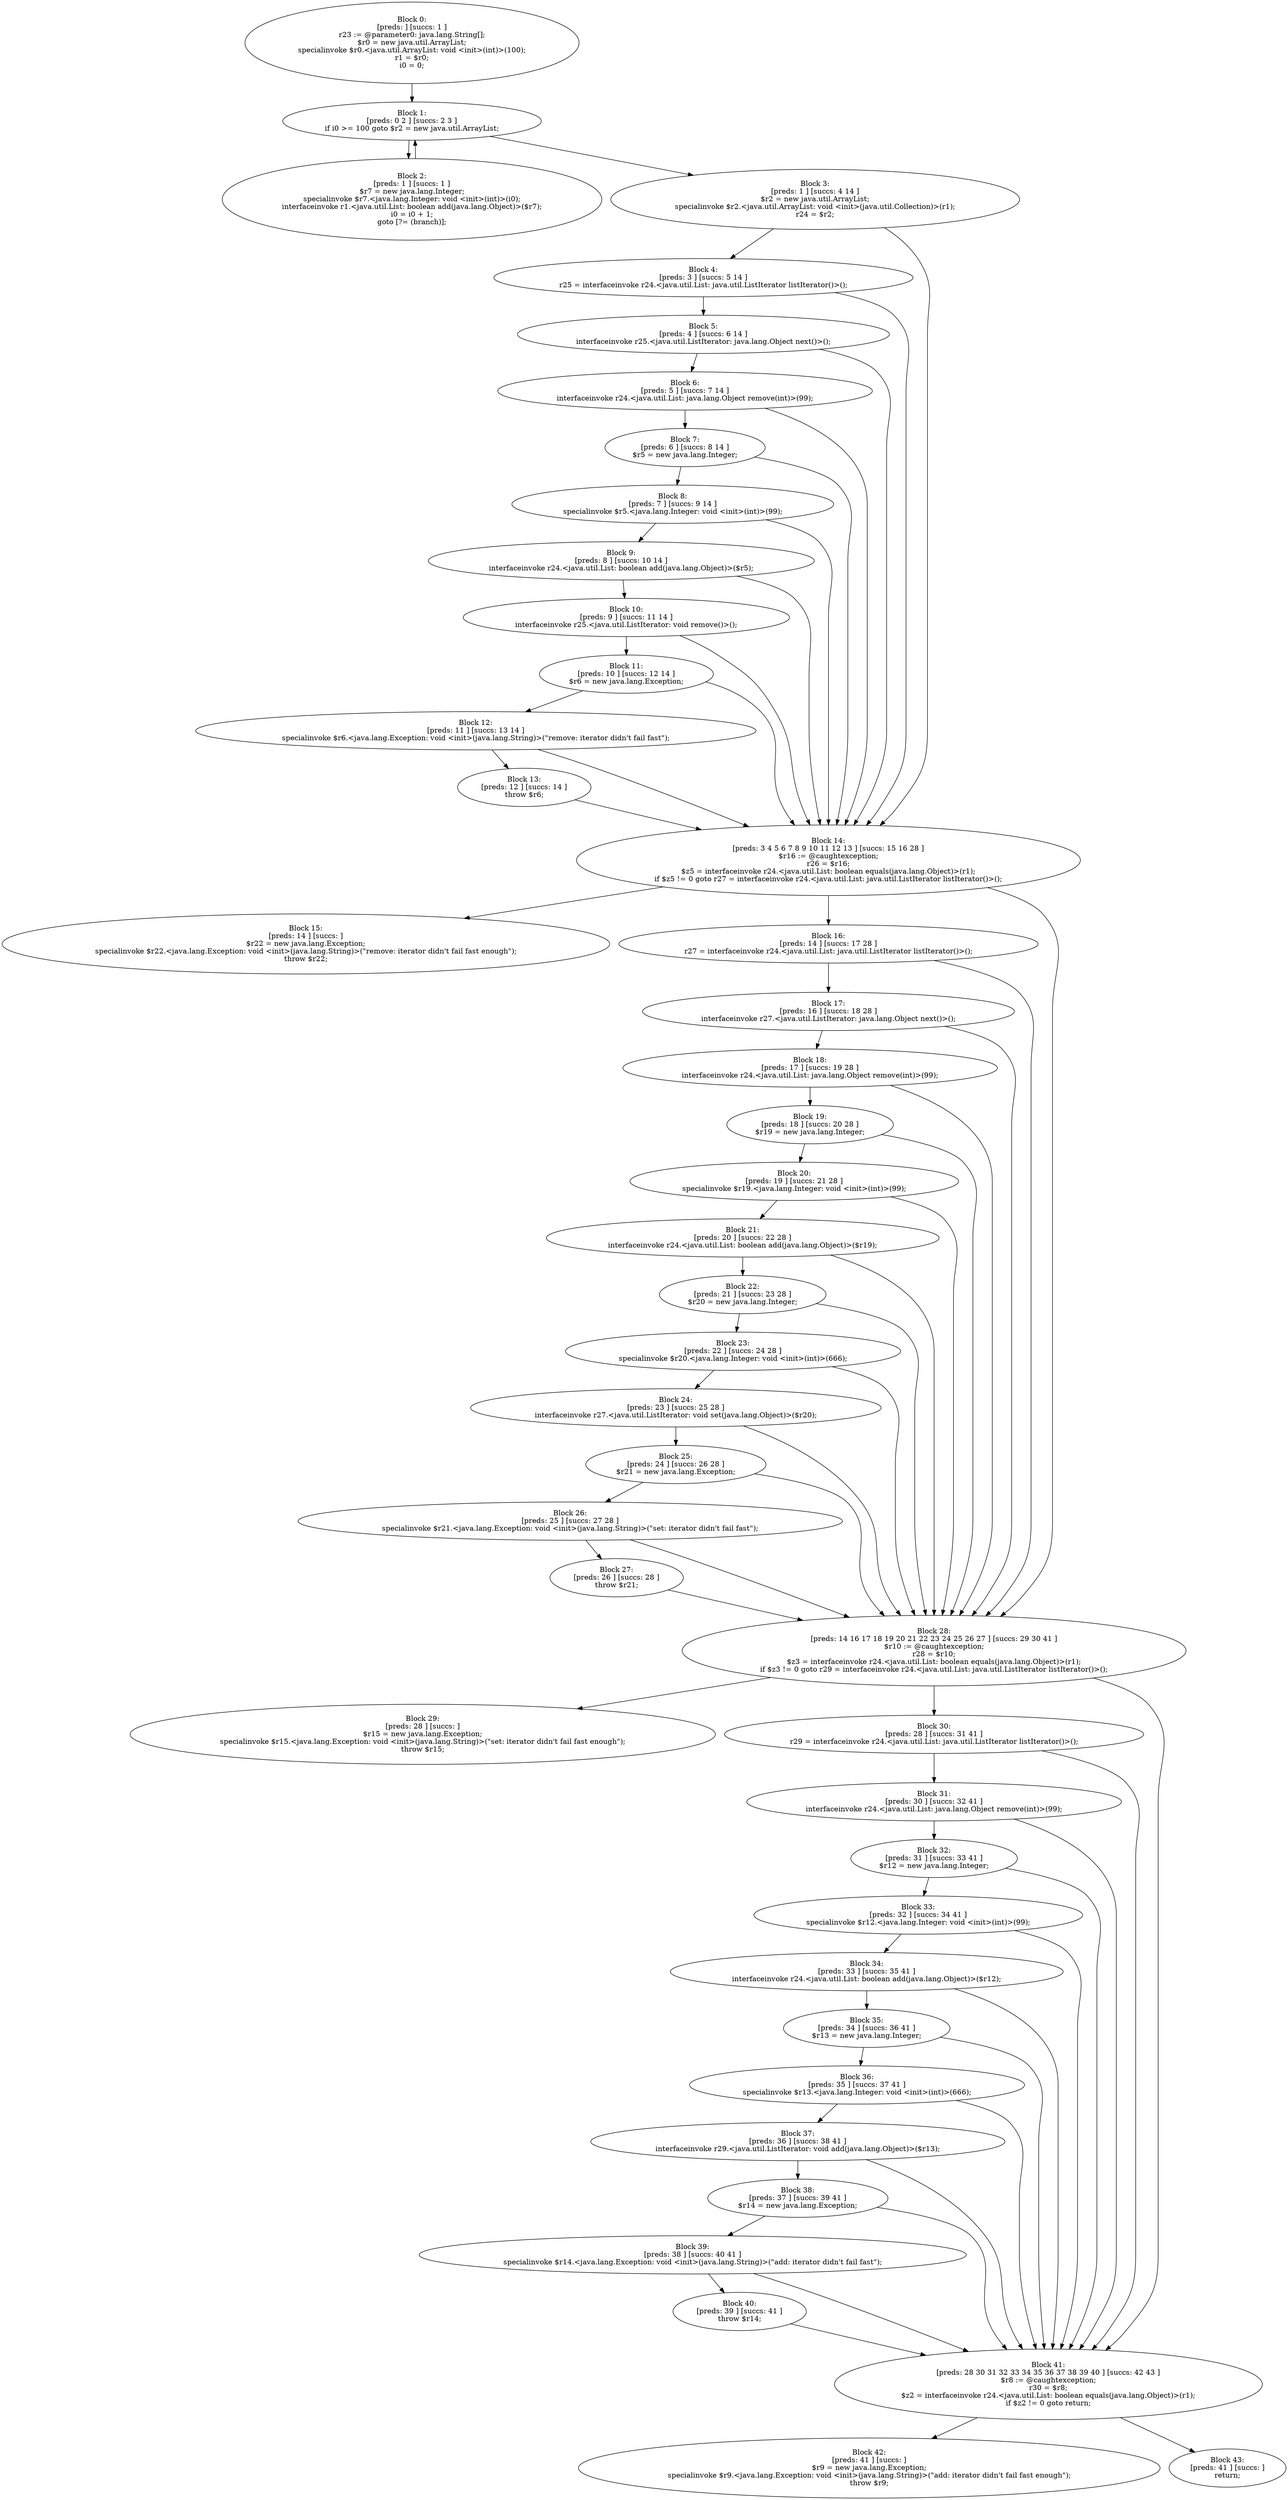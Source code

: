 digraph "unitGraph" {
    "Block 0:
[preds: ] [succs: 1 ]
r23 := @parameter0: java.lang.String[];
$r0 = new java.util.ArrayList;
specialinvoke $r0.<java.util.ArrayList: void <init>(int)>(100);
r1 = $r0;
i0 = 0;
"
    "Block 1:
[preds: 0 2 ] [succs: 2 3 ]
if i0 >= 100 goto $r2 = new java.util.ArrayList;
"
    "Block 2:
[preds: 1 ] [succs: 1 ]
$r7 = new java.lang.Integer;
specialinvoke $r7.<java.lang.Integer: void <init>(int)>(i0);
interfaceinvoke r1.<java.util.List: boolean add(java.lang.Object)>($r7);
i0 = i0 + 1;
goto [?= (branch)];
"
    "Block 3:
[preds: 1 ] [succs: 4 14 ]
$r2 = new java.util.ArrayList;
specialinvoke $r2.<java.util.ArrayList: void <init>(java.util.Collection)>(r1);
r24 = $r2;
"
    "Block 4:
[preds: 3 ] [succs: 5 14 ]
r25 = interfaceinvoke r24.<java.util.List: java.util.ListIterator listIterator()>();
"
    "Block 5:
[preds: 4 ] [succs: 6 14 ]
interfaceinvoke r25.<java.util.ListIterator: java.lang.Object next()>();
"
    "Block 6:
[preds: 5 ] [succs: 7 14 ]
interfaceinvoke r24.<java.util.List: java.lang.Object remove(int)>(99);
"
    "Block 7:
[preds: 6 ] [succs: 8 14 ]
$r5 = new java.lang.Integer;
"
    "Block 8:
[preds: 7 ] [succs: 9 14 ]
specialinvoke $r5.<java.lang.Integer: void <init>(int)>(99);
"
    "Block 9:
[preds: 8 ] [succs: 10 14 ]
interfaceinvoke r24.<java.util.List: boolean add(java.lang.Object)>($r5);
"
    "Block 10:
[preds: 9 ] [succs: 11 14 ]
interfaceinvoke r25.<java.util.ListIterator: void remove()>();
"
    "Block 11:
[preds: 10 ] [succs: 12 14 ]
$r6 = new java.lang.Exception;
"
    "Block 12:
[preds: 11 ] [succs: 13 14 ]
specialinvoke $r6.<java.lang.Exception: void <init>(java.lang.String)>(\"remove: iterator didn\'t fail fast\");
"
    "Block 13:
[preds: 12 ] [succs: 14 ]
throw $r6;
"
    "Block 14:
[preds: 3 4 5 6 7 8 9 10 11 12 13 ] [succs: 15 16 28 ]
$r16 := @caughtexception;
r26 = $r16;
$z5 = interfaceinvoke r24.<java.util.List: boolean equals(java.lang.Object)>(r1);
if $z5 != 0 goto r27 = interfaceinvoke r24.<java.util.List: java.util.ListIterator listIterator()>();
"
    "Block 15:
[preds: 14 ] [succs: ]
$r22 = new java.lang.Exception;
specialinvoke $r22.<java.lang.Exception: void <init>(java.lang.String)>(\"remove: iterator didn\'t fail fast enough\");
throw $r22;
"
    "Block 16:
[preds: 14 ] [succs: 17 28 ]
r27 = interfaceinvoke r24.<java.util.List: java.util.ListIterator listIterator()>();
"
    "Block 17:
[preds: 16 ] [succs: 18 28 ]
interfaceinvoke r27.<java.util.ListIterator: java.lang.Object next()>();
"
    "Block 18:
[preds: 17 ] [succs: 19 28 ]
interfaceinvoke r24.<java.util.List: java.lang.Object remove(int)>(99);
"
    "Block 19:
[preds: 18 ] [succs: 20 28 ]
$r19 = new java.lang.Integer;
"
    "Block 20:
[preds: 19 ] [succs: 21 28 ]
specialinvoke $r19.<java.lang.Integer: void <init>(int)>(99);
"
    "Block 21:
[preds: 20 ] [succs: 22 28 ]
interfaceinvoke r24.<java.util.List: boolean add(java.lang.Object)>($r19);
"
    "Block 22:
[preds: 21 ] [succs: 23 28 ]
$r20 = new java.lang.Integer;
"
    "Block 23:
[preds: 22 ] [succs: 24 28 ]
specialinvoke $r20.<java.lang.Integer: void <init>(int)>(666);
"
    "Block 24:
[preds: 23 ] [succs: 25 28 ]
interfaceinvoke r27.<java.util.ListIterator: void set(java.lang.Object)>($r20);
"
    "Block 25:
[preds: 24 ] [succs: 26 28 ]
$r21 = new java.lang.Exception;
"
    "Block 26:
[preds: 25 ] [succs: 27 28 ]
specialinvoke $r21.<java.lang.Exception: void <init>(java.lang.String)>(\"set: iterator didn\'t fail fast\");
"
    "Block 27:
[preds: 26 ] [succs: 28 ]
throw $r21;
"
    "Block 28:
[preds: 14 16 17 18 19 20 21 22 23 24 25 26 27 ] [succs: 29 30 41 ]
$r10 := @caughtexception;
r28 = $r10;
$z3 = interfaceinvoke r24.<java.util.List: boolean equals(java.lang.Object)>(r1);
if $z3 != 0 goto r29 = interfaceinvoke r24.<java.util.List: java.util.ListIterator listIterator()>();
"
    "Block 29:
[preds: 28 ] [succs: ]
$r15 = new java.lang.Exception;
specialinvoke $r15.<java.lang.Exception: void <init>(java.lang.String)>(\"set: iterator didn\'t fail fast enough\");
throw $r15;
"
    "Block 30:
[preds: 28 ] [succs: 31 41 ]
r29 = interfaceinvoke r24.<java.util.List: java.util.ListIterator listIterator()>();
"
    "Block 31:
[preds: 30 ] [succs: 32 41 ]
interfaceinvoke r24.<java.util.List: java.lang.Object remove(int)>(99);
"
    "Block 32:
[preds: 31 ] [succs: 33 41 ]
$r12 = new java.lang.Integer;
"
    "Block 33:
[preds: 32 ] [succs: 34 41 ]
specialinvoke $r12.<java.lang.Integer: void <init>(int)>(99);
"
    "Block 34:
[preds: 33 ] [succs: 35 41 ]
interfaceinvoke r24.<java.util.List: boolean add(java.lang.Object)>($r12);
"
    "Block 35:
[preds: 34 ] [succs: 36 41 ]
$r13 = new java.lang.Integer;
"
    "Block 36:
[preds: 35 ] [succs: 37 41 ]
specialinvoke $r13.<java.lang.Integer: void <init>(int)>(666);
"
    "Block 37:
[preds: 36 ] [succs: 38 41 ]
interfaceinvoke r29.<java.util.ListIterator: void add(java.lang.Object)>($r13);
"
    "Block 38:
[preds: 37 ] [succs: 39 41 ]
$r14 = new java.lang.Exception;
"
    "Block 39:
[preds: 38 ] [succs: 40 41 ]
specialinvoke $r14.<java.lang.Exception: void <init>(java.lang.String)>(\"add: iterator didn\'t fail fast\");
"
    "Block 40:
[preds: 39 ] [succs: 41 ]
throw $r14;
"
    "Block 41:
[preds: 28 30 31 32 33 34 35 36 37 38 39 40 ] [succs: 42 43 ]
$r8 := @caughtexception;
r30 = $r8;
$z2 = interfaceinvoke r24.<java.util.List: boolean equals(java.lang.Object)>(r1);
if $z2 != 0 goto return;
"
    "Block 42:
[preds: 41 ] [succs: ]
$r9 = new java.lang.Exception;
specialinvoke $r9.<java.lang.Exception: void <init>(java.lang.String)>(\"add: iterator didn\'t fail fast enough\");
throw $r9;
"
    "Block 43:
[preds: 41 ] [succs: ]
return;
"
    "Block 0:
[preds: ] [succs: 1 ]
r23 := @parameter0: java.lang.String[];
$r0 = new java.util.ArrayList;
specialinvoke $r0.<java.util.ArrayList: void <init>(int)>(100);
r1 = $r0;
i0 = 0;
"->"Block 1:
[preds: 0 2 ] [succs: 2 3 ]
if i0 >= 100 goto $r2 = new java.util.ArrayList;
";
    "Block 1:
[preds: 0 2 ] [succs: 2 3 ]
if i0 >= 100 goto $r2 = new java.util.ArrayList;
"->"Block 2:
[preds: 1 ] [succs: 1 ]
$r7 = new java.lang.Integer;
specialinvoke $r7.<java.lang.Integer: void <init>(int)>(i0);
interfaceinvoke r1.<java.util.List: boolean add(java.lang.Object)>($r7);
i0 = i0 + 1;
goto [?= (branch)];
";
    "Block 1:
[preds: 0 2 ] [succs: 2 3 ]
if i0 >= 100 goto $r2 = new java.util.ArrayList;
"->"Block 3:
[preds: 1 ] [succs: 4 14 ]
$r2 = new java.util.ArrayList;
specialinvoke $r2.<java.util.ArrayList: void <init>(java.util.Collection)>(r1);
r24 = $r2;
";
    "Block 2:
[preds: 1 ] [succs: 1 ]
$r7 = new java.lang.Integer;
specialinvoke $r7.<java.lang.Integer: void <init>(int)>(i0);
interfaceinvoke r1.<java.util.List: boolean add(java.lang.Object)>($r7);
i0 = i0 + 1;
goto [?= (branch)];
"->"Block 1:
[preds: 0 2 ] [succs: 2 3 ]
if i0 >= 100 goto $r2 = new java.util.ArrayList;
";
    "Block 3:
[preds: 1 ] [succs: 4 14 ]
$r2 = new java.util.ArrayList;
specialinvoke $r2.<java.util.ArrayList: void <init>(java.util.Collection)>(r1);
r24 = $r2;
"->"Block 4:
[preds: 3 ] [succs: 5 14 ]
r25 = interfaceinvoke r24.<java.util.List: java.util.ListIterator listIterator()>();
";
    "Block 3:
[preds: 1 ] [succs: 4 14 ]
$r2 = new java.util.ArrayList;
specialinvoke $r2.<java.util.ArrayList: void <init>(java.util.Collection)>(r1);
r24 = $r2;
"->"Block 14:
[preds: 3 4 5 6 7 8 9 10 11 12 13 ] [succs: 15 16 28 ]
$r16 := @caughtexception;
r26 = $r16;
$z5 = interfaceinvoke r24.<java.util.List: boolean equals(java.lang.Object)>(r1);
if $z5 != 0 goto r27 = interfaceinvoke r24.<java.util.List: java.util.ListIterator listIterator()>();
";
    "Block 4:
[preds: 3 ] [succs: 5 14 ]
r25 = interfaceinvoke r24.<java.util.List: java.util.ListIterator listIterator()>();
"->"Block 5:
[preds: 4 ] [succs: 6 14 ]
interfaceinvoke r25.<java.util.ListIterator: java.lang.Object next()>();
";
    "Block 4:
[preds: 3 ] [succs: 5 14 ]
r25 = interfaceinvoke r24.<java.util.List: java.util.ListIterator listIterator()>();
"->"Block 14:
[preds: 3 4 5 6 7 8 9 10 11 12 13 ] [succs: 15 16 28 ]
$r16 := @caughtexception;
r26 = $r16;
$z5 = interfaceinvoke r24.<java.util.List: boolean equals(java.lang.Object)>(r1);
if $z5 != 0 goto r27 = interfaceinvoke r24.<java.util.List: java.util.ListIterator listIterator()>();
";
    "Block 5:
[preds: 4 ] [succs: 6 14 ]
interfaceinvoke r25.<java.util.ListIterator: java.lang.Object next()>();
"->"Block 6:
[preds: 5 ] [succs: 7 14 ]
interfaceinvoke r24.<java.util.List: java.lang.Object remove(int)>(99);
";
    "Block 5:
[preds: 4 ] [succs: 6 14 ]
interfaceinvoke r25.<java.util.ListIterator: java.lang.Object next()>();
"->"Block 14:
[preds: 3 4 5 6 7 8 9 10 11 12 13 ] [succs: 15 16 28 ]
$r16 := @caughtexception;
r26 = $r16;
$z5 = interfaceinvoke r24.<java.util.List: boolean equals(java.lang.Object)>(r1);
if $z5 != 0 goto r27 = interfaceinvoke r24.<java.util.List: java.util.ListIterator listIterator()>();
";
    "Block 6:
[preds: 5 ] [succs: 7 14 ]
interfaceinvoke r24.<java.util.List: java.lang.Object remove(int)>(99);
"->"Block 7:
[preds: 6 ] [succs: 8 14 ]
$r5 = new java.lang.Integer;
";
    "Block 6:
[preds: 5 ] [succs: 7 14 ]
interfaceinvoke r24.<java.util.List: java.lang.Object remove(int)>(99);
"->"Block 14:
[preds: 3 4 5 6 7 8 9 10 11 12 13 ] [succs: 15 16 28 ]
$r16 := @caughtexception;
r26 = $r16;
$z5 = interfaceinvoke r24.<java.util.List: boolean equals(java.lang.Object)>(r1);
if $z5 != 0 goto r27 = interfaceinvoke r24.<java.util.List: java.util.ListIterator listIterator()>();
";
    "Block 7:
[preds: 6 ] [succs: 8 14 ]
$r5 = new java.lang.Integer;
"->"Block 8:
[preds: 7 ] [succs: 9 14 ]
specialinvoke $r5.<java.lang.Integer: void <init>(int)>(99);
";
    "Block 7:
[preds: 6 ] [succs: 8 14 ]
$r5 = new java.lang.Integer;
"->"Block 14:
[preds: 3 4 5 6 7 8 9 10 11 12 13 ] [succs: 15 16 28 ]
$r16 := @caughtexception;
r26 = $r16;
$z5 = interfaceinvoke r24.<java.util.List: boolean equals(java.lang.Object)>(r1);
if $z5 != 0 goto r27 = interfaceinvoke r24.<java.util.List: java.util.ListIterator listIterator()>();
";
    "Block 8:
[preds: 7 ] [succs: 9 14 ]
specialinvoke $r5.<java.lang.Integer: void <init>(int)>(99);
"->"Block 9:
[preds: 8 ] [succs: 10 14 ]
interfaceinvoke r24.<java.util.List: boolean add(java.lang.Object)>($r5);
";
    "Block 8:
[preds: 7 ] [succs: 9 14 ]
specialinvoke $r5.<java.lang.Integer: void <init>(int)>(99);
"->"Block 14:
[preds: 3 4 5 6 7 8 9 10 11 12 13 ] [succs: 15 16 28 ]
$r16 := @caughtexception;
r26 = $r16;
$z5 = interfaceinvoke r24.<java.util.List: boolean equals(java.lang.Object)>(r1);
if $z5 != 0 goto r27 = interfaceinvoke r24.<java.util.List: java.util.ListIterator listIterator()>();
";
    "Block 9:
[preds: 8 ] [succs: 10 14 ]
interfaceinvoke r24.<java.util.List: boolean add(java.lang.Object)>($r5);
"->"Block 10:
[preds: 9 ] [succs: 11 14 ]
interfaceinvoke r25.<java.util.ListIterator: void remove()>();
";
    "Block 9:
[preds: 8 ] [succs: 10 14 ]
interfaceinvoke r24.<java.util.List: boolean add(java.lang.Object)>($r5);
"->"Block 14:
[preds: 3 4 5 6 7 8 9 10 11 12 13 ] [succs: 15 16 28 ]
$r16 := @caughtexception;
r26 = $r16;
$z5 = interfaceinvoke r24.<java.util.List: boolean equals(java.lang.Object)>(r1);
if $z5 != 0 goto r27 = interfaceinvoke r24.<java.util.List: java.util.ListIterator listIterator()>();
";
    "Block 10:
[preds: 9 ] [succs: 11 14 ]
interfaceinvoke r25.<java.util.ListIterator: void remove()>();
"->"Block 11:
[preds: 10 ] [succs: 12 14 ]
$r6 = new java.lang.Exception;
";
    "Block 10:
[preds: 9 ] [succs: 11 14 ]
interfaceinvoke r25.<java.util.ListIterator: void remove()>();
"->"Block 14:
[preds: 3 4 5 6 7 8 9 10 11 12 13 ] [succs: 15 16 28 ]
$r16 := @caughtexception;
r26 = $r16;
$z5 = interfaceinvoke r24.<java.util.List: boolean equals(java.lang.Object)>(r1);
if $z5 != 0 goto r27 = interfaceinvoke r24.<java.util.List: java.util.ListIterator listIterator()>();
";
    "Block 11:
[preds: 10 ] [succs: 12 14 ]
$r6 = new java.lang.Exception;
"->"Block 12:
[preds: 11 ] [succs: 13 14 ]
specialinvoke $r6.<java.lang.Exception: void <init>(java.lang.String)>(\"remove: iterator didn\'t fail fast\");
";
    "Block 11:
[preds: 10 ] [succs: 12 14 ]
$r6 = new java.lang.Exception;
"->"Block 14:
[preds: 3 4 5 6 7 8 9 10 11 12 13 ] [succs: 15 16 28 ]
$r16 := @caughtexception;
r26 = $r16;
$z5 = interfaceinvoke r24.<java.util.List: boolean equals(java.lang.Object)>(r1);
if $z5 != 0 goto r27 = interfaceinvoke r24.<java.util.List: java.util.ListIterator listIterator()>();
";
    "Block 12:
[preds: 11 ] [succs: 13 14 ]
specialinvoke $r6.<java.lang.Exception: void <init>(java.lang.String)>(\"remove: iterator didn\'t fail fast\");
"->"Block 13:
[preds: 12 ] [succs: 14 ]
throw $r6;
";
    "Block 12:
[preds: 11 ] [succs: 13 14 ]
specialinvoke $r6.<java.lang.Exception: void <init>(java.lang.String)>(\"remove: iterator didn\'t fail fast\");
"->"Block 14:
[preds: 3 4 5 6 7 8 9 10 11 12 13 ] [succs: 15 16 28 ]
$r16 := @caughtexception;
r26 = $r16;
$z5 = interfaceinvoke r24.<java.util.List: boolean equals(java.lang.Object)>(r1);
if $z5 != 0 goto r27 = interfaceinvoke r24.<java.util.List: java.util.ListIterator listIterator()>();
";
    "Block 13:
[preds: 12 ] [succs: 14 ]
throw $r6;
"->"Block 14:
[preds: 3 4 5 6 7 8 9 10 11 12 13 ] [succs: 15 16 28 ]
$r16 := @caughtexception;
r26 = $r16;
$z5 = interfaceinvoke r24.<java.util.List: boolean equals(java.lang.Object)>(r1);
if $z5 != 0 goto r27 = interfaceinvoke r24.<java.util.List: java.util.ListIterator listIterator()>();
";
    "Block 14:
[preds: 3 4 5 6 7 8 9 10 11 12 13 ] [succs: 15 16 28 ]
$r16 := @caughtexception;
r26 = $r16;
$z5 = interfaceinvoke r24.<java.util.List: boolean equals(java.lang.Object)>(r1);
if $z5 != 0 goto r27 = interfaceinvoke r24.<java.util.List: java.util.ListIterator listIterator()>();
"->"Block 15:
[preds: 14 ] [succs: ]
$r22 = new java.lang.Exception;
specialinvoke $r22.<java.lang.Exception: void <init>(java.lang.String)>(\"remove: iterator didn\'t fail fast enough\");
throw $r22;
";
    "Block 14:
[preds: 3 4 5 6 7 8 9 10 11 12 13 ] [succs: 15 16 28 ]
$r16 := @caughtexception;
r26 = $r16;
$z5 = interfaceinvoke r24.<java.util.List: boolean equals(java.lang.Object)>(r1);
if $z5 != 0 goto r27 = interfaceinvoke r24.<java.util.List: java.util.ListIterator listIterator()>();
"->"Block 16:
[preds: 14 ] [succs: 17 28 ]
r27 = interfaceinvoke r24.<java.util.List: java.util.ListIterator listIterator()>();
";
    "Block 14:
[preds: 3 4 5 6 7 8 9 10 11 12 13 ] [succs: 15 16 28 ]
$r16 := @caughtexception;
r26 = $r16;
$z5 = interfaceinvoke r24.<java.util.List: boolean equals(java.lang.Object)>(r1);
if $z5 != 0 goto r27 = interfaceinvoke r24.<java.util.List: java.util.ListIterator listIterator()>();
"->"Block 28:
[preds: 14 16 17 18 19 20 21 22 23 24 25 26 27 ] [succs: 29 30 41 ]
$r10 := @caughtexception;
r28 = $r10;
$z3 = interfaceinvoke r24.<java.util.List: boolean equals(java.lang.Object)>(r1);
if $z3 != 0 goto r29 = interfaceinvoke r24.<java.util.List: java.util.ListIterator listIterator()>();
";
    "Block 16:
[preds: 14 ] [succs: 17 28 ]
r27 = interfaceinvoke r24.<java.util.List: java.util.ListIterator listIterator()>();
"->"Block 17:
[preds: 16 ] [succs: 18 28 ]
interfaceinvoke r27.<java.util.ListIterator: java.lang.Object next()>();
";
    "Block 16:
[preds: 14 ] [succs: 17 28 ]
r27 = interfaceinvoke r24.<java.util.List: java.util.ListIterator listIterator()>();
"->"Block 28:
[preds: 14 16 17 18 19 20 21 22 23 24 25 26 27 ] [succs: 29 30 41 ]
$r10 := @caughtexception;
r28 = $r10;
$z3 = interfaceinvoke r24.<java.util.List: boolean equals(java.lang.Object)>(r1);
if $z3 != 0 goto r29 = interfaceinvoke r24.<java.util.List: java.util.ListIterator listIterator()>();
";
    "Block 17:
[preds: 16 ] [succs: 18 28 ]
interfaceinvoke r27.<java.util.ListIterator: java.lang.Object next()>();
"->"Block 18:
[preds: 17 ] [succs: 19 28 ]
interfaceinvoke r24.<java.util.List: java.lang.Object remove(int)>(99);
";
    "Block 17:
[preds: 16 ] [succs: 18 28 ]
interfaceinvoke r27.<java.util.ListIterator: java.lang.Object next()>();
"->"Block 28:
[preds: 14 16 17 18 19 20 21 22 23 24 25 26 27 ] [succs: 29 30 41 ]
$r10 := @caughtexception;
r28 = $r10;
$z3 = interfaceinvoke r24.<java.util.List: boolean equals(java.lang.Object)>(r1);
if $z3 != 0 goto r29 = interfaceinvoke r24.<java.util.List: java.util.ListIterator listIterator()>();
";
    "Block 18:
[preds: 17 ] [succs: 19 28 ]
interfaceinvoke r24.<java.util.List: java.lang.Object remove(int)>(99);
"->"Block 19:
[preds: 18 ] [succs: 20 28 ]
$r19 = new java.lang.Integer;
";
    "Block 18:
[preds: 17 ] [succs: 19 28 ]
interfaceinvoke r24.<java.util.List: java.lang.Object remove(int)>(99);
"->"Block 28:
[preds: 14 16 17 18 19 20 21 22 23 24 25 26 27 ] [succs: 29 30 41 ]
$r10 := @caughtexception;
r28 = $r10;
$z3 = interfaceinvoke r24.<java.util.List: boolean equals(java.lang.Object)>(r1);
if $z3 != 0 goto r29 = interfaceinvoke r24.<java.util.List: java.util.ListIterator listIterator()>();
";
    "Block 19:
[preds: 18 ] [succs: 20 28 ]
$r19 = new java.lang.Integer;
"->"Block 20:
[preds: 19 ] [succs: 21 28 ]
specialinvoke $r19.<java.lang.Integer: void <init>(int)>(99);
";
    "Block 19:
[preds: 18 ] [succs: 20 28 ]
$r19 = new java.lang.Integer;
"->"Block 28:
[preds: 14 16 17 18 19 20 21 22 23 24 25 26 27 ] [succs: 29 30 41 ]
$r10 := @caughtexception;
r28 = $r10;
$z3 = interfaceinvoke r24.<java.util.List: boolean equals(java.lang.Object)>(r1);
if $z3 != 0 goto r29 = interfaceinvoke r24.<java.util.List: java.util.ListIterator listIterator()>();
";
    "Block 20:
[preds: 19 ] [succs: 21 28 ]
specialinvoke $r19.<java.lang.Integer: void <init>(int)>(99);
"->"Block 21:
[preds: 20 ] [succs: 22 28 ]
interfaceinvoke r24.<java.util.List: boolean add(java.lang.Object)>($r19);
";
    "Block 20:
[preds: 19 ] [succs: 21 28 ]
specialinvoke $r19.<java.lang.Integer: void <init>(int)>(99);
"->"Block 28:
[preds: 14 16 17 18 19 20 21 22 23 24 25 26 27 ] [succs: 29 30 41 ]
$r10 := @caughtexception;
r28 = $r10;
$z3 = interfaceinvoke r24.<java.util.List: boolean equals(java.lang.Object)>(r1);
if $z3 != 0 goto r29 = interfaceinvoke r24.<java.util.List: java.util.ListIterator listIterator()>();
";
    "Block 21:
[preds: 20 ] [succs: 22 28 ]
interfaceinvoke r24.<java.util.List: boolean add(java.lang.Object)>($r19);
"->"Block 22:
[preds: 21 ] [succs: 23 28 ]
$r20 = new java.lang.Integer;
";
    "Block 21:
[preds: 20 ] [succs: 22 28 ]
interfaceinvoke r24.<java.util.List: boolean add(java.lang.Object)>($r19);
"->"Block 28:
[preds: 14 16 17 18 19 20 21 22 23 24 25 26 27 ] [succs: 29 30 41 ]
$r10 := @caughtexception;
r28 = $r10;
$z3 = interfaceinvoke r24.<java.util.List: boolean equals(java.lang.Object)>(r1);
if $z3 != 0 goto r29 = interfaceinvoke r24.<java.util.List: java.util.ListIterator listIterator()>();
";
    "Block 22:
[preds: 21 ] [succs: 23 28 ]
$r20 = new java.lang.Integer;
"->"Block 23:
[preds: 22 ] [succs: 24 28 ]
specialinvoke $r20.<java.lang.Integer: void <init>(int)>(666);
";
    "Block 22:
[preds: 21 ] [succs: 23 28 ]
$r20 = new java.lang.Integer;
"->"Block 28:
[preds: 14 16 17 18 19 20 21 22 23 24 25 26 27 ] [succs: 29 30 41 ]
$r10 := @caughtexception;
r28 = $r10;
$z3 = interfaceinvoke r24.<java.util.List: boolean equals(java.lang.Object)>(r1);
if $z3 != 0 goto r29 = interfaceinvoke r24.<java.util.List: java.util.ListIterator listIterator()>();
";
    "Block 23:
[preds: 22 ] [succs: 24 28 ]
specialinvoke $r20.<java.lang.Integer: void <init>(int)>(666);
"->"Block 24:
[preds: 23 ] [succs: 25 28 ]
interfaceinvoke r27.<java.util.ListIterator: void set(java.lang.Object)>($r20);
";
    "Block 23:
[preds: 22 ] [succs: 24 28 ]
specialinvoke $r20.<java.lang.Integer: void <init>(int)>(666);
"->"Block 28:
[preds: 14 16 17 18 19 20 21 22 23 24 25 26 27 ] [succs: 29 30 41 ]
$r10 := @caughtexception;
r28 = $r10;
$z3 = interfaceinvoke r24.<java.util.List: boolean equals(java.lang.Object)>(r1);
if $z3 != 0 goto r29 = interfaceinvoke r24.<java.util.List: java.util.ListIterator listIterator()>();
";
    "Block 24:
[preds: 23 ] [succs: 25 28 ]
interfaceinvoke r27.<java.util.ListIterator: void set(java.lang.Object)>($r20);
"->"Block 25:
[preds: 24 ] [succs: 26 28 ]
$r21 = new java.lang.Exception;
";
    "Block 24:
[preds: 23 ] [succs: 25 28 ]
interfaceinvoke r27.<java.util.ListIterator: void set(java.lang.Object)>($r20);
"->"Block 28:
[preds: 14 16 17 18 19 20 21 22 23 24 25 26 27 ] [succs: 29 30 41 ]
$r10 := @caughtexception;
r28 = $r10;
$z3 = interfaceinvoke r24.<java.util.List: boolean equals(java.lang.Object)>(r1);
if $z3 != 0 goto r29 = interfaceinvoke r24.<java.util.List: java.util.ListIterator listIterator()>();
";
    "Block 25:
[preds: 24 ] [succs: 26 28 ]
$r21 = new java.lang.Exception;
"->"Block 26:
[preds: 25 ] [succs: 27 28 ]
specialinvoke $r21.<java.lang.Exception: void <init>(java.lang.String)>(\"set: iterator didn\'t fail fast\");
";
    "Block 25:
[preds: 24 ] [succs: 26 28 ]
$r21 = new java.lang.Exception;
"->"Block 28:
[preds: 14 16 17 18 19 20 21 22 23 24 25 26 27 ] [succs: 29 30 41 ]
$r10 := @caughtexception;
r28 = $r10;
$z3 = interfaceinvoke r24.<java.util.List: boolean equals(java.lang.Object)>(r1);
if $z3 != 0 goto r29 = interfaceinvoke r24.<java.util.List: java.util.ListIterator listIterator()>();
";
    "Block 26:
[preds: 25 ] [succs: 27 28 ]
specialinvoke $r21.<java.lang.Exception: void <init>(java.lang.String)>(\"set: iterator didn\'t fail fast\");
"->"Block 27:
[preds: 26 ] [succs: 28 ]
throw $r21;
";
    "Block 26:
[preds: 25 ] [succs: 27 28 ]
specialinvoke $r21.<java.lang.Exception: void <init>(java.lang.String)>(\"set: iterator didn\'t fail fast\");
"->"Block 28:
[preds: 14 16 17 18 19 20 21 22 23 24 25 26 27 ] [succs: 29 30 41 ]
$r10 := @caughtexception;
r28 = $r10;
$z3 = interfaceinvoke r24.<java.util.List: boolean equals(java.lang.Object)>(r1);
if $z3 != 0 goto r29 = interfaceinvoke r24.<java.util.List: java.util.ListIterator listIterator()>();
";
    "Block 27:
[preds: 26 ] [succs: 28 ]
throw $r21;
"->"Block 28:
[preds: 14 16 17 18 19 20 21 22 23 24 25 26 27 ] [succs: 29 30 41 ]
$r10 := @caughtexception;
r28 = $r10;
$z3 = interfaceinvoke r24.<java.util.List: boolean equals(java.lang.Object)>(r1);
if $z3 != 0 goto r29 = interfaceinvoke r24.<java.util.List: java.util.ListIterator listIterator()>();
";
    "Block 28:
[preds: 14 16 17 18 19 20 21 22 23 24 25 26 27 ] [succs: 29 30 41 ]
$r10 := @caughtexception;
r28 = $r10;
$z3 = interfaceinvoke r24.<java.util.List: boolean equals(java.lang.Object)>(r1);
if $z3 != 0 goto r29 = interfaceinvoke r24.<java.util.List: java.util.ListIterator listIterator()>();
"->"Block 29:
[preds: 28 ] [succs: ]
$r15 = new java.lang.Exception;
specialinvoke $r15.<java.lang.Exception: void <init>(java.lang.String)>(\"set: iterator didn\'t fail fast enough\");
throw $r15;
";
    "Block 28:
[preds: 14 16 17 18 19 20 21 22 23 24 25 26 27 ] [succs: 29 30 41 ]
$r10 := @caughtexception;
r28 = $r10;
$z3 = interfaceinvoke r24.<java.util.List: boolean equals(java.lang.Object)>(r1);
if $z3 != 0 goto r29 = interfaceinvoke r24.<java.util.List: java.util.ListIterator listIterator()>();
"->"Block 30:
[preds: 28 ] [succs: 31 41 ]
r29 = interfaceinvoke r24.<java.util.List: java.util.ListIterator listIterator()>();
";
    "Block 28:
[preds: 14 16 17 18 19 20 21 22 23 24 25 26 27 ] [succs: 29 30 41 ]
$r10 := @caughtexception;
r28 = $r10;
$z3 = interfaceinvoke r24.<java.util.List: boolean equals(java.lang.Object)>(r1);
if $z3 != 0 goto r29 = interfaceinvoke r24.<java.util.List: java.util.ListIterator listIterator()>();
"->"Block 41:
[preds: 28 30 31 32 33 34 35 36 37 38 39 40 ] [succs: 42 43 ]
$r8 := @caughtexception;
r30 = $r8;
$z2 = interfaceinvoke r24.<java.util.List: boolean equals(java.lang.Object)>(r1);
if $z2 != 0 goto return;
";
    "Block 30:
[preds: 28 ] [succs: 31 41 ]
r29 = interfaceinvoke r24.<java.util.List: java.util.ListIterator listIterator()>();
"->"Block 31:
[preds: 30 ] [succs: 32 41 ]
interfaceinvoke r24.<java.util.List: java.lang.Object remove(int)>(99);
";
    "Block 30:
[preds: 28 ] [succs: 31 41 ]
r29 = interfaceinvoke r24.<java.util.List: java.util.ListIterator listIterator()>();
"->"Block 41:
[preds: 28 30 31 32 33 34 35 36 37 38 39 40 ] [succs: 42 43 ]
$r8 := @caughtexception;
r30 = $r8;
$z2 = interfaceinvoke r24.<java.util.List: boolean equals(java.lang.Object)>(r1);
if $z2 != 0 goto return;
";
    "Block 31:
[preds: 30 ] [succs: 32 41 ]
interfaceinvoke r24.<java.util.List: java.lang.Object remove(int)>(99);
"->"Block 32:
[preds: 31 ] [succs: 33 41 ]
$r12 = new java.lang.Integer;
";
    "Block 31:
[preds: 30 ] [succs: 32 41 ]
interfaceinvoke r24.<java.util.List: java.lang.Object remove(int)>(99);
"->"Block 41:
[preds: 28 30 31 32 33 34 35 36 37 38 39 40 ] [succs: 42 43 ]
$r8 := @caughtexception;
r30 = $r8;
$z2 = interfaceinvoke r24.<java.util.List: boolean equals(java.lang.Object)>(r1);
if $z2 != 0 goto return;
";
    "Block 32:
[preds: 31 ] [succs: 33 41 ]
$r12 = new java.lang.Integer;
"->"Block 33:
[preds: 32 ] [succs: 34 41 ]
specialinvoke $r12.<java.lang.Integer: void <init>(int)>(99);
";
    "Block 32:
[preds: 31 ] [succs: 33 41 ]
$r12 = new java.lang.Integer;
"->"Block 41:
[preds: 28 30 31 32 33 34 35 36 37 38 39 40 ] [succs: 42 43 ]
$r8 := @caughtexception;
r30 = $r8;
$z2 = interfaceinvoke r24.<java.util.List: boolean equals(java.lang.Object)>(r1);
if $z2 != 0 goto return;
";
    "Block 33:
[preds: 32 ] [succs: 34 41 ]
specialinvoke $r12.<java.lang.Integer: void <init>(int)>(99);
"->"Block 34:
[preds: 33 ] [succs: 35 41 ]
interfaceinvoke r24.<java.util.List: boolean add(java.lang.Object)>($r12);
";
    "Block 33:
[preds: 32 ] [succs: 34 41 ]
specialinvoke $r12.<java.lang.Integer: void <init>(int)>(99);
"->"Block 41:
[preds: 28 30 31 32 33 34 35 36 37 38 39 40 ] [succs: 42 43 ]
$r8 := @caughtexception;
r30 = $r8;
$z2 = interfaceinvoke r24.<java.util.List: boolean equals(java.lang.Object)>(r1);
if $z2 != 0 goto return;
";
    "Block 34:
[preds: 33 ] [succs: 35 41 ]
interfaceinvoke r24.<java.util.List: boolean add(java.lang.Object)>($r12);
"->"Block 35:
[preds: 34 ] [succs: 36 41 ]
$r13 = new java.lang.Integer;
";
    "Block 34:
[preds: 33 ] [succs: 35 41 ]
interfaceinvoke r24.<java.util.List: boolean add(java.lang.Object)>($r12);
"->"Block 41:
[preds: 28 30 31 32 33 34 35 36 37 38 39 40 ] [succs: 42 43 ]
$r8 := @caughtexception;
r30 = $r8;
$z2 = interfaceinvoke r24.<java.util.List: boolean equals(java.lang.Object)>(r1);
if $z2 != 0 goto return;
";
    "Block 35:
[preds: 34 ] [succs: 36 41 ]
$r13 = new java.lang.Integer;
"->"Block 36:
[preds: 35 ] [succs: 37 41 ]
specialinvoke $r13.<java.lang.Integer: void <init>(int)>(666);
";
    "Block 35:
[preds: 34 ] [succs: 36 41 ]
$r13 = new java.lang.Integer;
"->"Block 41:
[preds: 28 30 31 32 33 34 35 36 37 38 39 40 ] [succs: 42 43 ]
$r8 := @caughtexception;
r30 = $r8;
$z2 = interfaceinvoke r24.<java.util.List: boolean equals(java.lang.Object)>(r1);
if $z2 != 0 goto return;
";
    "Block 36:
[preds: 35 ] [succs: 37 41 ]
specialinvoke $r13.<java.lang.Integer: void <init>(int)>(666);
"->"Block 37:
[preds: 36 ] [succs: 38 41 ]
interfaceinvoke r29.<java.util.ListIterator: void add(java.lang.Object)>($r13);
";
    "Block 36:
[preds: 35 ] [succs: 37 41 ]
specialinvoke $r13.<java.lang.Integer: void <init>(int)>(666);
"->"Block 41:
[preds: 28 30 31 32 33 34 35 36 37 38 39 40 ] [succs: 42 43 ]
$r8 := @caughtexception;
r30 = $r8;
$z2 = interfaceinvoke r24.<java.util.List: boolean equals(java.lang.Object)>(r1);
if $z2 != 0 goto return;
";
    "Block 37:
[preds: 36 ] [succs: 38 41 ]
interfaceinvoke r29.<java.util.ListIterator: void add(java.lang.Object)>($r13);
"->"Block 38:
[preds: 37 ] [succs: 39 41 ]
$r14 = new java.lang.Exception;
";
    "Block 37:
[preds: 36 ] [succs: 38 41 ]
interfaceinvoke r29.<java.util.ListIterator: void add(java.lang.Object)>($r13);
"->"Block 41:
[preds: 28 30 31 32 33 34 35 36 37 38 39 40 ] [succs: 42 43 ]
$r8 := @caughtexception;
r30 = $r8;
$z2 = interfaceinvoke r24.<java.util.List: boolean equals(java.lang.Object)>(r1);
if $z2 != 0 goto return;
";
    "Block 38:
[preds: 37 ] [succs: 39 41 ]
$r14 = new java.lang.Exception;
"->"Block 39:
[preds: 38 ] [succs: 40 41 ]
specialinvoke $r14.<java.lang.Exception: void <init>(java.lang.String)>(\"add: iterator didn\'t fail fast\");
";
    "Block 38:
[preds: 37 ] [succs: 39 41 ]
$r14 = new java.lang.Exception;
"->"Block 41:
[preds: 28 30 31 32 33 34 35 36 37 38 39 40 ] [succs: 42 43 ]
$r8 := @caughtexception;
r30 = $r8;
$z2 = interfaceinvoke r24.<java.util.List: boolean equals(java.lang.Object)>(r1);
if $z2 != 0 goto return;
";
    "Block 39:
[preds: 38 ] [succs: 40 41 ]
specialinvoke $r14.<java.lang.Exception: void <init>(java.lang.String)>(\"add: iterator didn\'t fail fast\");
"->"Block 40:
[preds: 39 ] [succs: 41 ]
throw $r14;
";
    "Block 39:
[preds: 38 ] [succs: 40 41 ]
specialinvoke $r14.<java.lang.Exception: void <init>(java.lang.String)>(\"add: iterator didn\'t fail fast\");
"->"Block 41:
[preds: 28 30 31 32 33 34 35 36 37 38 39 40 ] [succs: 42 43 ]
$r8 := @caughtexception;
r30 = $r8;
$z2 = interfaceinvoke r24.<java.util.List: boolean equals(java.lang.Object)>(r1);
if $z2 != 0 goto return;
";
    "Block 40:
[preds: 39 ] [succs: 41 ]
throw $r14;
"->"Block 41:
[preds: 28 30 31 32 33 34 35 36 37 38 39 40 ] [succs: 42 43 ]
$r8 := @caughtexception;
r30 = $r8;
$z2 = interfaceinvoke r24.<java.util.List: boolean equals(java.lang.Object)>(r1);
if $z2 != 0 goto return;
";
    "Block 41:
[preds: 28 30 31 32 33 34 35 36 37 38 39 40 ] [succs: 42 43 ]
$r8 := @caughtexception;
r30 = $r8;
$z2 = interfaceinvoke r24.<java.util.List: boolean equals(java.lang.Object)>(r1);
if $z2 != 0 goto return;
"->"Block 42:
[preds: 41 ] [succs: ]
$r9 = new java.lang.Exception;
specialinvoke $r9.<java.lang.Exception: void <init>(java.lang.String)>(\"add: iterator didn\'t fail fast enough\");
throw $r9;
";
    "Block 41:
[preds: 28 30 31 32 33 34 35 36 37 38 39 40 ] [succs: 42 43 ]
$r8 := @caughtexception;
r30 = $r8;
$z2 = interfaceinvoke r24.<java.util.List: boolean equals(java.lang.Object)>(r1);
if $z2 != 0 goto return;
"->"Block 43:
[preds: 41 ] [succs: ]
return;
";
}
